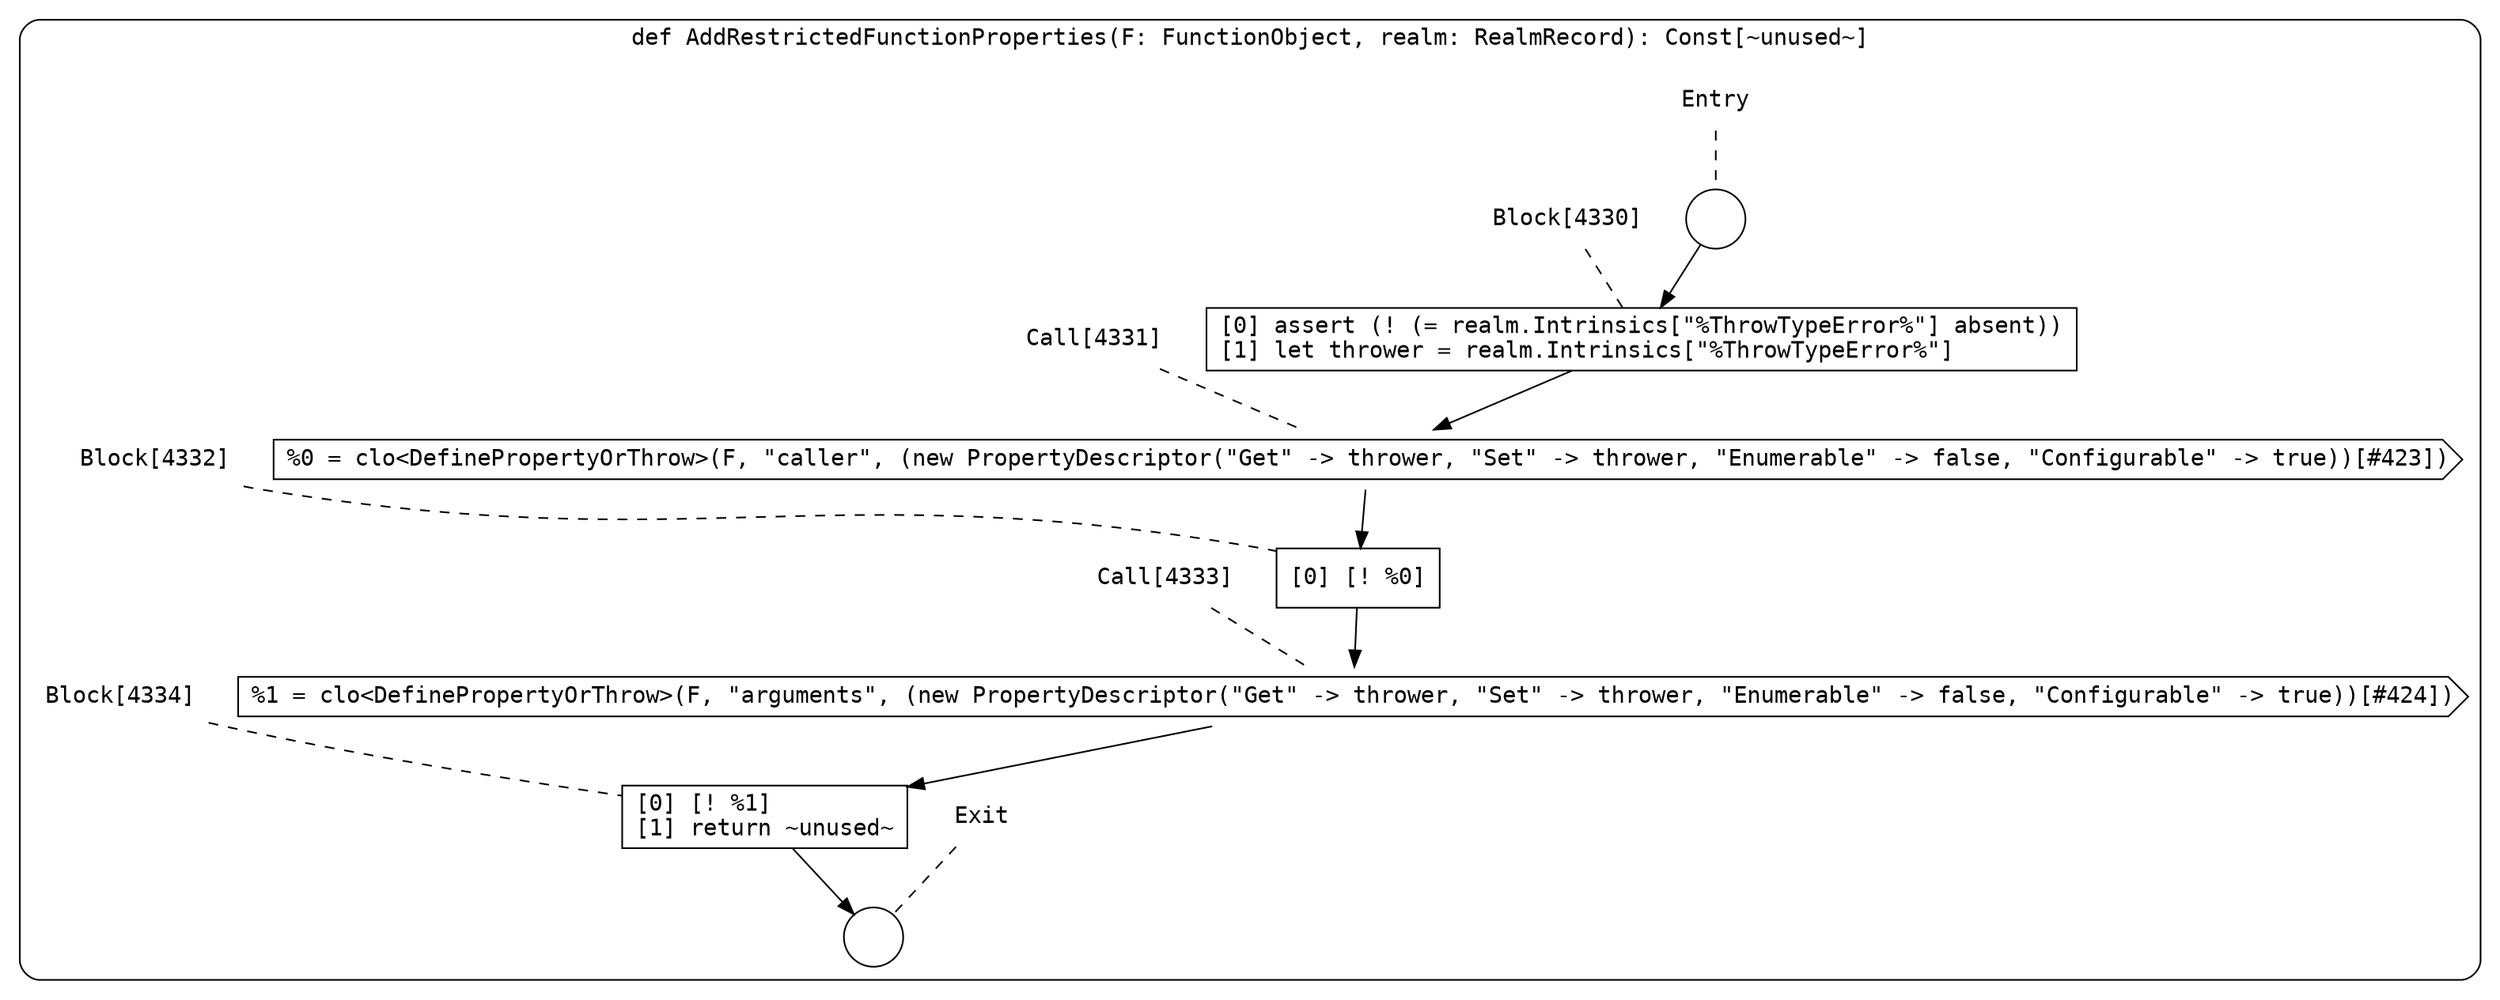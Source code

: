 digraph {
  graph [fontname = "Consolas"]
  node [fontname = "Consolas"]
  edge [fontname = "Consolas"]
  subgraph cluster1090 {
    label = "def AddRestrictedFunctionProperties(F: FunctionObject, realm: RealmRecord): Const[~unused~]"
    style = rounded
    cluster1090_entry_name [shape=none, label=<<font color="black">Entry</font>>]
    cluster1090_entry_name -> cluster1090_entry [arrowhead=none, color="black", style=dashed]
    cluster1090_entry [shape=circle label=" " color="black" fillcolor="white" style=filled]
    cluster1090_entry -> node4330 [color="black"]
    cluster1090_exit_name [shape=none, label=<<font color="black">Exit</font>>]
    cluster1090_exit_name -> cluster1090_exit [arrowhead=none, color="black", style=dashed]
    cluster1090_exit [shape=circle label=" " color="black" fillcolor="white" style=filled]
    node4330_name [shape=none, label=<<font color="black">Block[4330]</font>>]
    node4330_name -> node4330 [arrowhead=none, color="black", style=dashed]
    node4330 [shape=box, label=<<font color="black">[0] assert (! (= realm.Intrinsics[&quot;%ThrowTypeError%&quot;] absent))<BR ALIGN="LEFT"/>[1] let thrower = realm.Intrinsics[&quot;%ThrowTypeError%&quot;]<BR ALIGN="LEFT"/></font>> color="black" fillcolor="white", style=filled]
    node4330 -> node4331 [color="black"]
    node4331_name [shape=none, label=<<font color="black">Call[4331]</font>>]
    node4331_name -> node4331 [arrowhead=none, color="black", style=dashed]
    node4331 [shape=cds, label=<<font color="black">%0 = clo&lt;DefinePropertyOrThrow&gt;(F, &quot;caller&quot;, (new PropertyDescriptor(&quot;Get&quot; -&gt; thrower, &quot;Set&quot; -&gt; thrower, &quot;Enumerable&quot; -&gt; false, &quot;Configurable&quot; -&gt; true))[#423])</font>> color="black" fillcolor="white", style=filled]
    node4331 -> node4332 [color="black"]
    node4332_name [shape=none, label=<<font color="black">Block[4332]</font>>]
    node4332_name -> node4332 [arrowhead=none, color="black", style=dashed]
    node4332 [shape=box, label=<<font color="black">[0] [! %0]<BR ALIGN="LEFT"/></font>> color="black" fillcolor="white", style=filled]
    node4332 -> node4333 [color="black"]
    node4333_name [shape=none, label=<<font color="black">Call[4333]</font>>]
    node4333_name -> node4333 [arrowhead=none, color="black", style=dashed]
    node4333 [shape=cds, label=<<font color="black">%1 = clo&lt;DefinePropertyOrThrow&gt;(F, &quot;arguments&quot;, (new PropertyDescriptor(&quot;Get&quot; -&gt; thrower, &quot;Set&quot; -&gt; thrower, &quot;Enumerable&quot; -&gt; false, &quot;Configurable&quot; -&gt; true))[#424])</font>> color="black" fillcolor="white", style=filled]
    node4333 -> node4334 [color="black"]
    node4334_name [shape=none, label=<<font color="black">Block[4334]</font>>]
    node4334_name -> node4334 [arrowhead=none, color="black", style=dashed]
    node4334 [shape=box, label=<<font color="black">[0] [! %1]<BR ALIGN="LEFT"/>[1] return ~unused~<BR ALIGN="LEFT"/></font>> color="black" fillcolor="white", style=filled]
    node4334 -> cluster1090_exit [color="black"]
  }
}